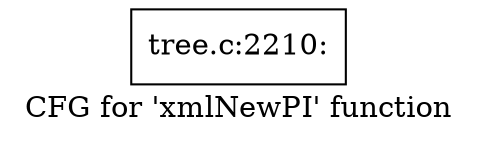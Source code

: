 digraph "CFG for 'xmlNewPI' function" {
	label="CFG for 'xmlNewPI' function";

	Node0x55ad0bab90c0 [shape=record,label="{tree.c:2210:}"];
}
